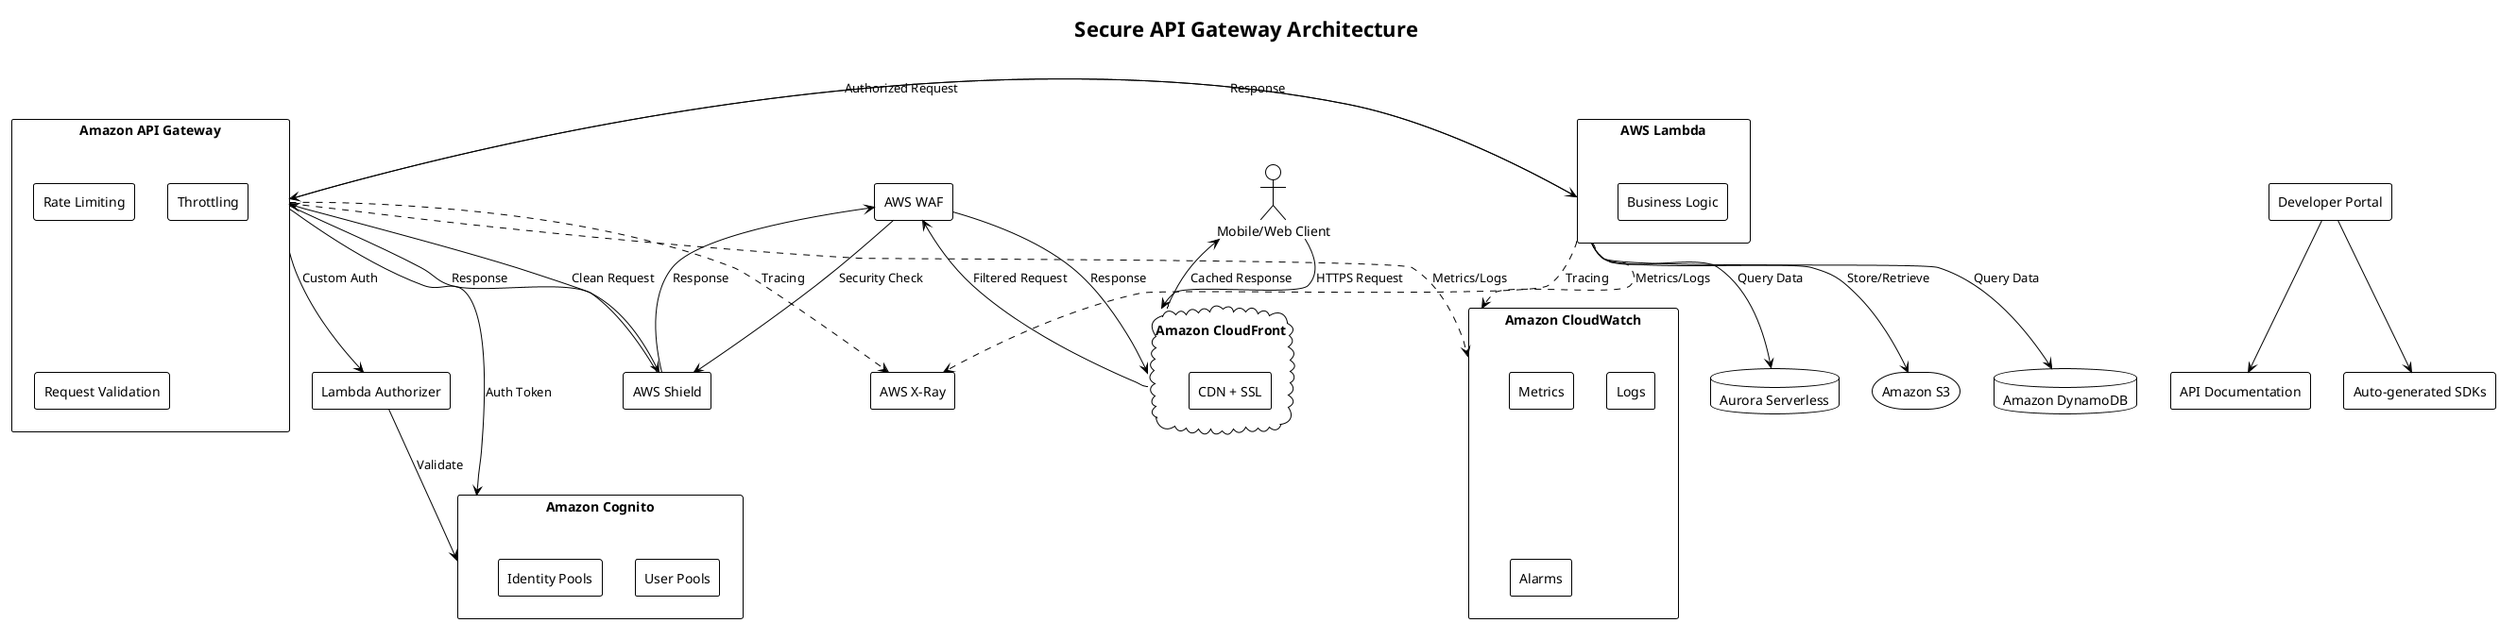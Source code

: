 @startuml SecureAPIArchitecture
!theme plain
skinparam backgroundColor white
skinparam componentStyle rectangle

title Secure API Gateway Architecture

' Client Layer
actor "Mobile/Web Client" as Client
component "Developer Portal" as DevPortal

' Security & CDN Layer
cloud "Amazon CloudFront" as CloudFront {
  component "CDN + SSL" as CDN
}
component "AWS WAF" as WAF
component "AWS Shield" as Shield

' API Gateway
component "Amazon API Gateway" as APIGW {
  component "Rate Limiting" as RateLimit
  component "Throttling" as Throttle
  component "Request Validation" as Validation
}

' Auth Layer
component "Amazon Cognito" as Cognito {
  component "User Pools" as UserPools
  component "Identity Pools" as IdentityPools
}
component "Lambda Authorizer" as LambdaAuth

' Backend Services
component "AWS Lambda" as Lambda {
  component "Business Logic" as BusinessLogic
}
database "Amazon DynamoDB" as DynamoDB
database "Aurora Serverless" as Aurora
storage "Amazon S3" as S3

' Monitoring
component "Amazon CloudWatch" as CloudWatch {
  component "Metrics" as Metrics
  component "Logs" as Logs
  component "Alarms" as Alarms
}
component "AWS X-Ray" as XRay

' Documentation
component "API Documentation" as APIDocs
component "Auto-generated SDKs" as SDKs

' Request Flow
Client --> CloudFront : HTTPS Request
DevPortal --> APIDocs
DevPortal --> SDKs

CloudFront --> WAF : Filtered Request
WAF --> Shield : Security Check
Shield --> APIGW : Clean Request

APIGW --> Cognito : Auth Token
APIGW --> LambdaAuth : Custom Auth
LambdaAuth --> Cognito : Validate

APIGW --> Lambda : Authorized Request
Lambda --> DynamoDB : Query Data
Lambda --> Aurora : Query Data
Lambda --> S3 : Store/Retrieve

' Monitoring Connections
APIGW ..> CloudWatch : Metrics/Logs
Lambda ..> CloudWatch : Metrics/Logs
Lambda ..> XRay : Tracing
APIGW ..> XRay : Tracing

' Response Flow
Lambda --> APIGW : Response
APIGW --> Shield : Response
Shield --> WAF : Response
WAF --> CloudFront : Response
CloudFront --> Client : Cached Response

@enduml